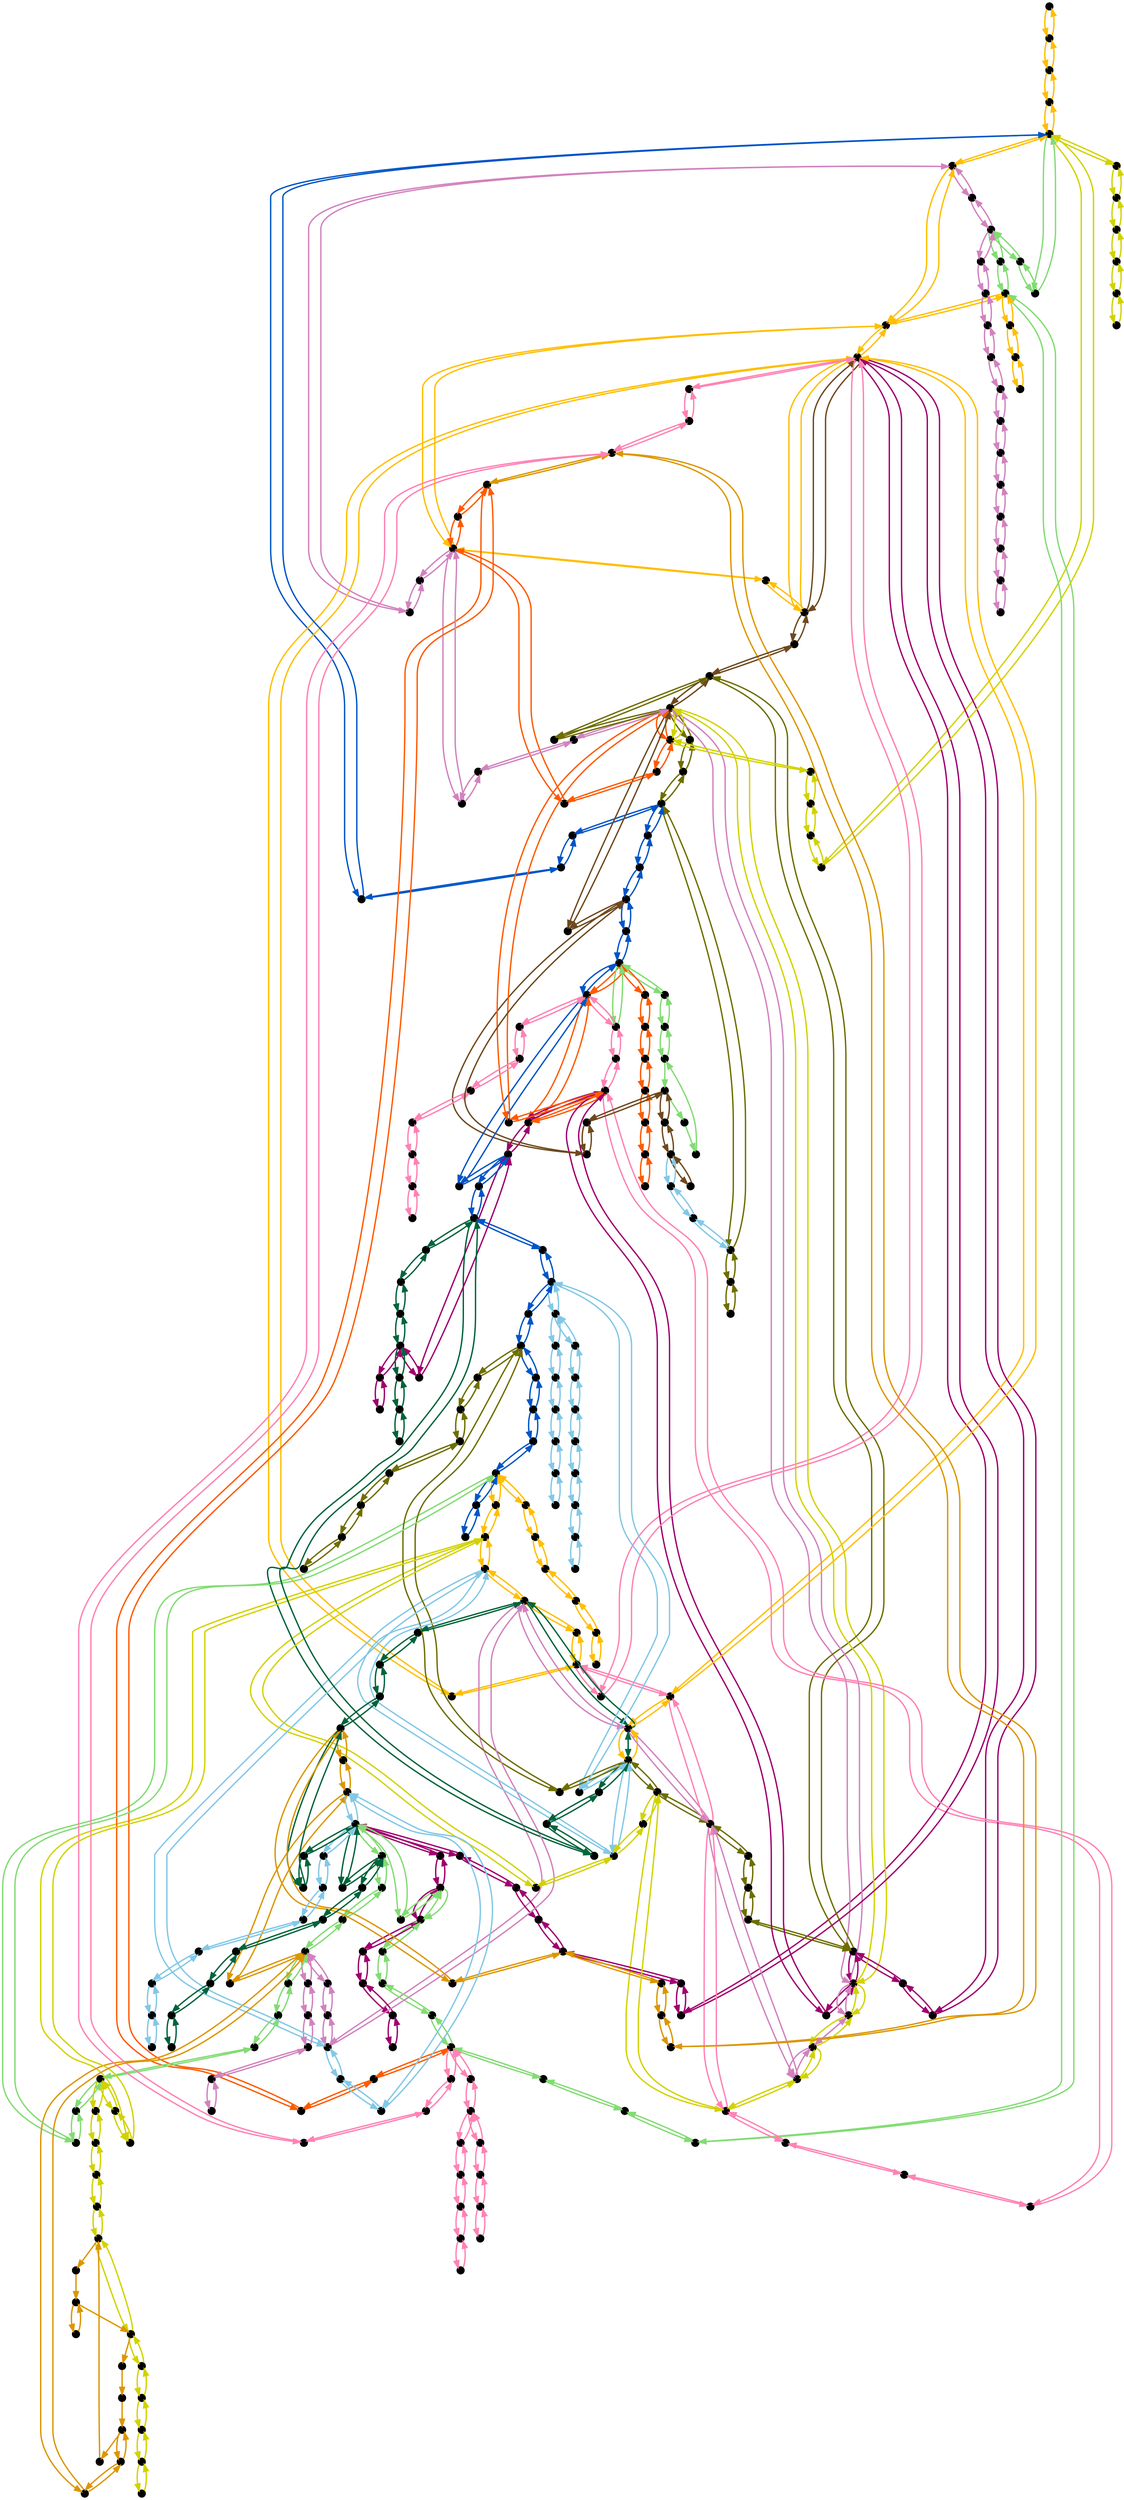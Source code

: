 digraph Paris_Metro {

    edge [penwidth="2"]
    node [shape="circle", fixedsize="true", width="0.15", style="filled", fillcolor="black"]

    chateau_de_vincennes [label="", name="Chateau de Vincennes", x="2.440439978057246", y="48.844456394569114", id="2035-2154"]
    berault [label="", name="Berault", x="2.429205166348", y="48.84547070758355", id="2067-2116"]
    saint_mande [label="", name="Saint-Mande", x="2.41947990037451", y="48.84635698889295", id="1725-2470"]
    porte_de_vincennes [label="", name="Porte de Vincennes", x="2.410140367974107", y="48.8471584794021", id="1751-2429"]
    nation [label="", name="Nation", x="2.39506230542588", y="48.84847428597437", id="1832-2371"]
    reuilly_diderot [label="", name="Reuilly-Diderot", x="2.386341706352172", y="48.84730378614119", id="1698-2443"]
    gare_de_lyon [label="", name="Gare de Lyon", x="2.373014219940096", y="48.84398558201753", id="1955-2210"]
    bastille [label="", name="Bastille", x="2.369320584925386", y="48.852479422836296", id="2062-2111"]
    saint_paul_le_marais [label="", name="Saint-Paul (Le Marais)", x="2.360956488661", y="48.855236252795095", id="1642-2522"]
    hotel_de_ville [label="", name="Hotel de Ville", x="2.351577562994996", y="48.85747798252934", id="1892-2288"]
    chatelet [label="", name="Chatelet", x="2.347305852747763", y="48.85879919807379", id="2036-2155"]
    louvre_rivoli [label="", name="Louvre-Rivoli", x="2.341108591634067", y="48.8608062912721", id="1864-2331"]
    palais_royal_musee_du_louvre [label="", name="Palais-Royal (Musee du Louvre)", x="2.336878397596706", y="48.862829672789964", id="1773-2383"]
    tuileries [label="", name="Tuileries", x="2.330129877112861", y="48.86434377873391", id="1688-2498"]
    concorde [label="", name="Concorde", x="2.322943412243542", y="48.866285804583875", id="1980-2170"]
    champs_elysees_clemenceau [label="", name="Champs-Elysees-Clemenceau", x="2.313545549946741", y="48.86790534489709", id="2083-2544"]
    franklin_roosevelt [label="", name="Franklin-Roosevelt", x="2.309505157337887", y="48.86869984735294", id="1945-2200"]
    george_v [label="", name="George V", x="2.300560451248797", y="48.87202380950043", id="1961-2216"]
    charles_de_gaulle_etoile [label="", name="Charles de Gaulle-Etoile", x="2.295567369745454", y="48.874613927042155", id="2028-2147"]
    argentine [label="", name="Argentine", x="2.289322589613774", y="48.87559404986667", id="2048-2098"]
    porte_maillot [label="", name="Porte Maillot", x="2.283162242230229", y="48.87755125180425", id="1755-2433"]
    les_sablons_jardin_d_acclimatation [label="", name="Les Sablons (Jardin d'acclimatation)", x="2.271686721050983", y="48.88119152058607", id="1856-2323"]
    pont_de_neuilly [label="", name="Pont de Neuilly", x="2.260515077888117", y="48.88470820132253", id="1803-2342"]
    esplanade_de_la_defense [label="", name="Esplanade de la Defense", x="2.247932435324862", y="48.88863121777118", id="1933-2258"]
    la_defense_grande_arche [label="", name="La Defense (Grande Arche)", x="2.237018056395014", y="48.8921870764495", id="1887-2283"]
    nation [label="", name="Nation", x="2.39506230542588", y="48.84847428597437", id="1833-2338"]
    avron [label="", name="Avron", x="2.398302344267162", y="48.85151027816436", id="2058-2107"]
    alexandre_dumas [label="", name="Alexandre-Dumas", x="2.394561944560314", y="48.85637735718154", id="2041-2160"]
    philippe_auguste [label="", name="Philippe Auguste", x="2.389729852353504", y="48.85846654943374", id="1788-2398"]
    pere_lachaise [label="", name="Pere-Lachaise", x="2.387607288151709", y="48.86265401909355", id="1784-2394"]
    menilmontant [label="", name="Menilmontant", x="2.383383250455203", y="48.86680003509802", id="1812-2351"]
    couronnes [label="", name="Couronnes", x="2.380542585989343", y="48.86909116292499", id="2079-2128"]
    belleville [label="", name="Belleville", x="2.376702144728945", y="48.872310113783094", id="2087-2548"]
    colonel_fabien [label="", name="Colonel Fabien", x="2.370811395312745", y="48.87761018741785", id="1978-2168"]
    jaures [label="", name="Jaures", x="2.370262126660263", y="48.881498595910074", id="1900-2296"]
    stalingrad [label="", name="Stalingrad", x="2.36939198436133", y="48.884385145353036", id="1674-2484"]
    la_chapelle [label="", name="La Chapelle", x="2.360491318526145", y="48.88439879515334", id="1910-2235"]
    barbes_rochechouart [label="", name="Barbes-Rochechouart", x="2.349774443646268", y="48.88343618805934", id="2086-2547"]
    anvers [label="", name="Anvers", x="2.344130633722553", y="48.88286864756839", id="2046-2096"]
    pigalle [label="", name="Pigalle", x="2.337081682514974", y="48.882519385636314", id="1791-2401"]
    blanche [label="", name="Blanche", x="2.331926590885041", y="48.88395857351673", id="2071-2120"]
    place_de_clichy [label="", name="Place de Clichy", x="2.327839556114741", y="48.88361499223493", id="1795-2405"]
    rome [label="", name="Rome", x="2.321274926766349", y="48.88222690081934", id="1707-2452"]
    villiers [label="", name="Villiers", x="2.315176626220464", y="48.881150028474686", id="1629-2509"]
    monceau [label="", name="Monceau", x="2.309451167991542", y="48.8804494561385", id="1822-2361"]
    courcelles [label="", name="Courcelles", x="2.303528725370108", y="48.879214134245586", id="1989-2179"]
    ternes [label="", name="Ternes", x="2.298310375124943", y="48.877972701427545", id="1684-2494"]
    charles_de_gaulle_etoile [label="", name="Charles de Gaulle-Etoile", x="2.295567369745454", y="48.874613927042155", id="2029-2148"]
    victor_hugo [label="", name="Victor Hugo", x="2.285335094686169", y="48.86979855646068", id="1694-2504"]
    porte_dauphine_marechal_de_lattre_de_tassigny [label="", name="Porte Dauphine (Marechal de Lattre de Tassigny)", x="2.277083017052586", y="48.87146657812765", id="1736-2414"]
    gallieni_parc_de_bagnolet [label="", name="Gallieni (Parc de Bagnolet)", x="2.41669727285771", y="48.865335317260985", id="1949-2204"]
    porte_de_bagnolet [label="", name="Porte de Bagnolet", x="2.408031037075815", y="48.864600373375616", id="1737-2415"]
    gambetta [label="", name="Gambetta", x="2.398746593442592", y="48.86516343488148", id="1950-2205"]
    pere_lachaise [label="", name="Pere-Lachaise", x="2.387607288151709", y="48.86265401909355", id="1785-2395"]
    rue_saint_maur [label="", name="Rue Saint-Maur", x="2.380797986183677", y="48.864086574750985", id="1728-2471"]
    parmentier [label="", name="Parmentier", x="2.374581969996412", y="48.865253786054325", id="1779-2389"]
    republique [label="", name="Republique", x="2.363826143977408", y="48.86750342377884", id="1766-2376"]
    temple [label="", name="Temple", x="2.361541532068171", y="48.86668268024132", id="1683-2493"]
    arts_et_metiers [label="", name="Arts-et-Metiers", x="2.356729869173701", y="48.865322711678054", id="2050-2099"]
    reaumur_sebastopol [label="", name="Reaumur-Sebastopol", x="2.35206831805007", y="48.866340299288545", id="1765-2375"]
    sentier [label="", name="Sentier", x="2.347516213278753", y="48.86730947497152", id="1662-2542"]
    bourse [label="", name="Bourse", x="2.340720723674097", y="48.868695977842876", id="2007-2196"]
    quatre_septembre [label="", name="Quatre Septembre", x="2.336218847521674", y="48.869585243484515", id="1760-2438"]
    opera [label="", name="Opera", x="2.331989522683248", y="48.8709917839485", id="1846-2313"]
    havre_caumartin [label="", name="Havre-Caumartin", x="2.327695409630174", y="48.87371340670774", id="1889-2285"]
    saint_lazare [label="", name="Saint-Lazare", x="2.324574810293918", y="48.87500639805501", id="1722-2467"]
    europe [label="", name="Europe", x="2.322265213118896", y="48.87877036848683", id="1935-2260"]
    villiers [label="", name="Villiers", x="2.315176626220464", y="48.881150028474686", id="1630-2510"]
    malesherbes [label="", name="Malesherbes", x="2.309052264550479", y="48.88289191745413", id="1881-2277"]
    wagram [label="", name="Wagram", x="2.304674440528396", y="48.883809201233376", id="1634-2514"]
    pereire [label="", name="Pereire", x="2.297724346480178", y="48.88489625515051", id="1786-2396"]
    porte_de_champerret [label="", name="Porte de Champerret", x="2.292582314102913", y="48.885793105231", id="1738-2416"]
    louise_michel [label="", name="Louise Michel", x="2.288083633048504", y="48.88870601977514", id="1862-2329"]
    anatole_france [label="", name="Anatole-France", x="2.285009502746195", y="48.89208278597479", id="2044-2163"]
    pont_de_levallois_becon [label="", name="Pont de Levallois-Becon", x="2.279809586693102", y="48.89782106711132", id="1802-2341"]
    porte_des_lilas [label="", name="Porte des Lilas", x="2.406480156998486", y="48.87717481930547", id="1752-2430"]
    saint_fargeau [label="", name="Saint-Fargeau", x="2.404514942379104", y="48.872101442131545", id="1718-2463"]
    pelleport [label="", name="Pelleport", x="2.401561712742541", y="48.86844016327547", id="1783-2393"]
    gambetta [label="", name="Gambetta", x="2.398746593442592", y="48.86516343488148", id="1659-2539"]
    porte_de_clignancourt [label="", name="Porte de Clignancourt", x="2.344847748752398", y="48.89740222289809", id="1742-2420"]
    simplon [label="", name="Simplon", x="2.347765501718976", y="48.89394138802911", id="1668-2478"]
    marcadet_poissonniers [label="", name="Marcadet-Poissonniers", x="2.349738407022142", y="48.89141683421295", id="1655-2535"]
    chateau_rouge [label="", name="Chateau Rouge", x="2.349694082202741", y="48.887374910553596", id="2033-2152"]
    barbes_rochechouart [label="", name="Barbes-Rochechouart", x="2.349774443646268", y="48.88343618805934", id="2061-2110"]
    gare_du_nord [label="", name="Gare du Nord", x="2.357459346588717", y="48.87985014251205", id="1957-2212"]
    gare_de_l_est_verdun [label="", name="Gare de l'Est (Verdun)", x="2.357880771925327", y="48.8759910648072", id="1953-2208"]
    chateau_d_eau [label="", name="Chateau d'Eau", x="2.356044907672176", y="48.872424914488995", id="2034-2153"]
    strasbourg_saint_denis [label="", name="Strasbourg-Saint-Denis", x="2.354603790697162", y="48.8692241716524", id="1677-2487"]
    reaumur_sebastopol [label="", name="Reaumur-Sebastopol", x="2.35206831805007", y="48.866340299288545", id="1764-2374"]
    etienne_marcel [label="", name="Etienne Marcel", x="2.348880652588476", y="48.863807437781254", id="1934-2259"]
    les_halles [label="", name="Les Halles", x="2.345673828222722", y="48.8623162786956", id="1855-2322"]
    chatelet [label="", name="Chatelet", x="2.347305852747763", y="48.85879919807379", id="1964-2219"]
    cite [label="", name="Cite", x="2.347321315727239", y="48.854936376552644", id="1975-2230"]
    saint_michel [label="", name="Saint-Michel", x="2.343285978923924", y="48.853167984890604", id="1729-2472"]
    odeon [label="", name="Odeon", x="2.339727781593096", y="48.85230076309423", id="1845-2312"]
    saint_germain_des_pres [label="", name="Saint-Germain des Pres", x="2.333776136855683", y="48.85371893399261", id="1721-2466"]
    saint_sulpice [label="", name="Saint-Sulpice", x="2.331256291370013", y="48.851672245619895", id="1733-2411"]
    saint_placide [label="", name="Saint-Placide", x="2.326792785039299", y="48.84687823795213", id="1731-2442"]
    montparnasse_bienvenue [label="", name="Montparnasse-Bienvenue", x="2.324397012397453", y="48.84378130483655", id="1824-2363"]
    vavin [label="", name="Vavin", x="2.329008926235403", y="48.84221841361352", id="1692-2502"]
    raspail [label="", name="Raspail", x="2.330754192086216", y="48.838964280710556", id="1645-2525"]
    denfert_rochereau [label="", name="Denfert-Rochereau", x="2.331740130985349", y="48.833450858213496", id="1996-2185"]
    mouton_duvernet [label="", name="Mouton-Duvernet", x="2.329705012620185", y="48.831112660375325", id="1828-2367"]
    alesia [label="", name="Alesia", x="2.327164649607824", y="48.82818847631351", id="2040-2159"]
    porte_d_orleans_general_leclerc [label="", name="Porte d'Orleans (General Leclerc)", x="2.325575636212245", y="48.82341162898738", id="1735-2413"]
    mairie_de_montrouge [label="", name="Mairie de Montrouge", x="2.319740313298555", y="48.818676409912605", id="4028973-4028974"]
    bobigny_pablo_picasso [label="", name="Bobigny-Pablo-Picasso", x="2.449189904488852", y="48.90637477027001", id="2089-2550"]
    bobigny_pantin_raymond_queneau [label="", name="Bobigny-Pantin (Raymond Queneau)", x="2.425326888802467", y="48.89545467304617", id="2072-2121"]
    eglise_de_pantin [label="", name="Eglise de Pantin", x="2.41331313951059", y="48.89325758997389", id="1932-2257"]
    hoche [label="", name="Hoche", x="2.402352142536798", y="48.89122859319665", id="1891-2287"]
    porte_de_pantin [label="", name="Porte de Pantin", x="2.392113697756401", y="48.88850368786184", id="1746-2424"]
    ourcq [label="", name="Ourcq", x="2.386960017135177", y="48.887134869076554", id="1772-2382"]
    laumiere [label="", name="Laumiere", x="2.379663077480466", y="48.8852161820946", id="1922-2247"]
    jaures [label="", name="Jaures", x="2.370262126660263", y="48.881498595910074", id="1901-2297"]
    stalingrad [label="", name="Stalingrad", x="2.36939198436133", y="48.884385145353036", id="1675-2485"]
    gare_du_nord [label="", name="Gare du Nord", x="2.357459346588717", y="48.87985014251205", id="1958-2213"]
    gare_de_l_est_verdun [label="", name="Gare de l'Est (Verdun)", x="2.357880771925327", y="48.8759910648072", id="2076-2125"]
    jacques_bonsergent [label="", name="Jacques-Bonsergent", x="2.361027466917372", y="48.87080998002082", id="1898-2294"]
    republique [label="", name="Republique", x="2.363826143977408", y="48.86750342377884", id="1767-2377"]
    oberkampf [label="", name="Oberkampf", x="2.368410025658025", y="48.864657879612494", id="1843-2310"]
    richard_lenoir [label="", name="Richard-Lenoir", x="2.371913980089996", y="48.85987362437059", id="1700-2445"]
    breguet_sabin [label="", name="Breguet-Sabin", x="2.370209338414258", y="48.85614070934924", id="2008-2164"]
    bastille [label="", name="Bastille", x="2.369320584925386", y="48.852479422836296", id="2063-2112"]
    quai_de_la_rapee [label="", name="Quai de la Rapee", x="2.365873469406567", y="48.8465154041934", id="1759-2437"]
    gare_d_austerlitz [label="", name="Gare d'Austerlitz", x="2.365184812004335", y="48.84243679702547", id="1951-2206"]
    saint_marcel [label="", name="Saint-Marcel", x="2.360967167698855", y="48.83842729696758", id="1641-2521"]
    campo_formio [label="", name="Campo-Formio", x="2.358823489097101", y="48.83549535538261", id="2017-2136"]
    place_d_italie [label="", name="Place d'Italie", x="2.35558027407791", y="48.83097267298836", id="1793-2403"]
    nation [label="", name="Nation", x="2.39506230542588", y="48.84847428597437", id="1834-2339"]
    picpus [label="", name="Picpus", x="2.401289019827348", y="48.8450615799449", id="1789-2399"]
    bel_air [label="", name="Bel-Air", x="2.400918538121599", y="48.84133825093756", id="2065-2114"]
    daumesnil_felix_eboue [label="", name="Daumesnil (Felix Eboue)", x="2.395703289436394", y="48.839549645568674", id="2081-2094"]
    dugommier [label="", name="Dugommier", x="2.389620011336723", y="48.839041143700065", id="2082-2543"]
    bercy [label="", name="Bercy", x="2.379554011203435", y="48.840001389548114", id="2068-2117"]
    quai_de_la_gare [label="", name="Quai de la Gare", x="2.372825721828786", y="48.837045119244316", id="1644-2524"]
    chevaleret [label="", name="Chevaleret", x="2.368126329061812", y="48.83494772234805", id="1974-2229"]
    nationale [label="", name="Nationale", x="2.362856399519012", y="48.833216719709846", id="1836-2303"]
    place_d_italie [label="", name="Place d'Italie", x="2.35558027407791", y="48.83097267298836", id="1794-2404"]
    corvisart [label="", name="Corvisart", x="2.350414872010464", y="48.82979051369296", id="1987-2177"]
    glaciere [label="", name="Glaciere", x="2.343511657749776", y="48.831129548026645", id="1962-2217"]
    saint_jacques [label="", name="Saint-Jacques", x="2.337135190607983", y="48.832900816544466", id="1640-2520"]
    denfert_rochereau [label="", name="Denfert-Rochereau", x="2.331740130985349", y="48.833450858213496", id="1997-2186"]
    raspail [label="", name="Raspail", x="2.330754192086216", y="48.838964280710556", id="1763-2409"]
    edgar_quinet [label="", name="Edgar-Quinet", x="2.326384610792847", y="48.840663229299565", id="1930-2255"]
    montparnasse_bienvenue [label="", name="Montparnasse-Bienvenue", x="2.324397012397453", y="48.84378130483655", id="1825-2364"]
    pasteur [label="", name="Pasteur", x="2.312447513065986", y="48.84287127500633", id="1781-2391"]
    sevres_lecourbe [label="", name="Sevres-Lecourbe", x="2.309531490098375", y="48.84562696673932", id="1665-2475"]
    cambronne [label="", name="Cambronne", x="2.30296829919196", y="48.84750708110547", id="2016-2135"]
    la_motte_picquet_grenelle [label="", name="La Motte-Picquet-Grenelle", x="2.298930911748061", y="48.84874166571782", id="1657-2537"]
    dupleix [label="", name="Dupleix", x="2.293612439913189", y="48.85043454902951", id="1926-2251"]
    bir_hakeim_grenelle [label="", name="Bir-Hakeim (Grenelle)", x="2.289334532766542", y="48.85394260711305", id="2069-2118"]
    passy [label="", name="Passy", x="2.285812444134081", y="48.857448690975104", id="1780-2390"]
    trocadero [label="", name="Trocadero", x="2.286243170691258", y="48.86306502022607", id="1687-2497"]
    boissiere [label="", name="Boissiere", x="2.290058834931356", y="48.86698311035682", id="2073-2122"]
    kleber [label="", name="Kleber", x="2.293524290341821", y="48.87164976914353", id="1909-2234"]
    charles_de_gaulle_etoile [label="", name="Charles de Gaulle-Etoile", x="2.295567369745454", y="48.874613927042155", id="2030-2149"]
    la_courneuve_8_mai_1945 [label="", name="La Courneuve-8-Mai-1945", x="2.410598613730138", y="48.920785969948675", id="1911-2236"]
    fort_d_aubervilliers [label="", name="Fort d'Aubervilliers", x="2.404409087427758", y="48.91494975637021", id="1944-2199"]
    aubervilliers_pantin_4_chemins [label="", name="Aubervilliers Pantin (4 Chemins)", x="2.392287059642348", y="48.903759930170864", id="2055-2104"]
    porte_de_la_villette [label="", name="Porte de la Villette", x="2.385508387679288", y="48.89738989068259", id="1744-2422"]
    corentin_cariou [label="", name="Corentin-Cariou", x="2.382522343415364", y="48.89483646840174", id="1985-2175"]
    crimee [label="", name="Crimee", x="2.377315755595574", y="48.89078896952844", id="2080-2093"]
    riquet [label="", name="Riquet", x="2.374204012035863", y="48.88826761697049", id="1703-2448"]
    stalingrad [label="", name="Stalingrad", x="2.36939198436133", y="48.884385145353036", id="1676-2486"]
    louis_blanc [label="", name="Louis Blanc", x="2.365544319172476", y="48.88128581185832", id="1860-2327"]
    chateau_landon [label="", name="Chateau Landon", x="2.362160071922951", y="48.878565625799595", id="2085-2546"]
    gare_de_l_est_verdun [label="", name="Gare de l'Est (Verdun)", x="2.357880771925327", y="48.8759910648072", id="1954-2209"]
    poissonniere [label="", name="Poissonniere", x="2.349293902476005", y="48.87723631913661", id="1800-2373"]
    cadet [label="", name="Cadet", x="2.344126030464426", y="48.87589068189371", id="2015-2134"]
    le_peletier [label="", name="Le Peletier", x="2.34019988438517", y="48.87487434337737", id="1849-2316"]
    chaussee_d_antin_la_fayette [label="", name="Chaussee d'Antin (La Fayette)", x="2.333451218577799", y="48.87310927430917", id="1971-2226"]
    opera [label="", name="Opera", x="2.331989522683248", y="48.8709917839485", id="1847-2314"]
    pyramides [label="", name="Pyramides", x="2.33418954196825", y="48.86590673959416", id="1757-2435"]
    palais_royal_musee_du_louvre [label="", name="Palais-Royal (Musee du Louvre)", x="2.336878397596706", y="48.862829672789964", id="1774-2384"]
    pont_neuf [label="", name="Pont Neuf", x="2.342232759368107", y="48.85855382636668", id="1806-2345"]
    chatelet [label="", name="Chatelet", x="2.347305852747763", y="48.85879919807379", id="1966-2221"]
    pont_marie_cite_des_arts [label="", name="Pont Marie (Cite des Arts)", x="2.357162571618337", y="48.853575472503586", id="1805-2344"]
    sully_morland [label="", name="Sully-Morland", x="2.36198514100077", y="48.85123768038418", id="1681-2491"]
    jussieu [label="", name="Jussieu", x="2.35505026306104", y="48.845950666642075", id="1907-2232"]
    place_monge_jardin_des_plantes [label="", name="Place Monge (Jardin des Plantes)", x="2.352224728183084", y="48.84286683068266", id="1649-2529"]
    censier_daubenton [label="", name="Censier-Daubenton", x="2.351739487166927", y="48.8404866526412", id="2020-2139"]
    les_gobelins [label="", name="Les Gobelins", x="2.352588925635323", y="48.83586348417992", id="1854-2321"]
    place_d_italie [label="", name="Place d'Italie", x="2.35558027407791", y="48.83097267298836", id="1648-2528"]
    tolbiac [label="", name="Tolbiac", x="2.357245650758686", y="48.826426010875664", id="1685-2495"]
    maison_blanche [label="", name="Maison Blanche", x="2.358473883854336", y="48.8224378345855", id="1876-2272"]
    porte_d_italie [label="", name="Porte d'Italie", x="2.359705216746021", y="48.819223349609054", id="1808-2347"]
    porte_de_choisy [label="", name="Porte de Choisy", x="2.364531951747296", y="48.81987622104988", id="1740-2418"]
    porte_d_ivry [label="", name="Porte d'Ivry", x="2.369290587346029", y="48.82135578381408", id="1734-2412"]
    pierre_et_marie_curie [label="", name="Pierre et Marie Curie", x="2.377267200151936", y="48.81593076304922", id="1790-2400"]
    mairie_d_ivry [label="", name="Mairie d'Ivry", x="2.383551479649113", y="48.81109919771153", id="1871-2301"]
    le_kremlin_bicetre [label="", name="Le Kremlin-Bicetre", x="2.362263387127349", y="48.81012995727393", id="1925-2250"]
    villejuif_leo_lagrange [label="", name="Villejuif-Leo Lagrange", x="2.363953196602166", y="48.804688120911365", id="1639-2519"]
    villejuif_paul_vaillant_couturier_hopital_paul_brousse [label="", name="Villejuif-Paul Vaillant Couturier (Hopital Paul Brousse)", x="2.36826954143277", y="48.796483082759046", id="1696-2506"]
    villejuif_louis_aragon [label="", name="Villejuif-Louis Aragon", x="2.367804106975457", y="48.78756279205349", id="1695-2505"]
    pre_saint_gervais [label="", name="Pre-Saint-Gervais", x="2.398946662455969", y="48.879995794367346", id="1756-2434"]
    danube [label="", name="Danube", x="2.393445456490355", y="48.881931998728206", id="1635-"]
    botzaris [label="", name="Botzaris", x="2.389115807376888", y="48.87948177191293", id="2002-2191"]
    buttes_chaumont [label="", name="Buttes-Chaumont", x="2.381614511939643", y="48.87851411312453", id="2013-2132"]
    bolivar [label="", name="Bolivar", x="2.374147153839052", y="48.88082126137613", id="2075-2124"]
    jaures [label="", name="Jaures", x="2.370262126660263", y="48.881498595910074", id="1902-2298"]
    louis_blanc [label="", name="Louis Blanc", x="2.365544319172476", y="48.88128581185832", id="1861-2328"]
    place_des_fetes [label="", name="Place des Fetes", x="2.392983964817394", y="48.876949848110215", id="-1797"]
    balard [label="", name="Balard", x="2.278161671278975", y="48.83593087919467", id="3343334-3343335"]
    lourmel [label="", name="Lourmel", x="2.282700027239131", y="48.838960939372015", id="3343336-3343337"]
    boucicaut [label="", name="Boucicaut", x="2.287945766499665", y="48.8410940563496", id="3343338-3343339"]
    felix_faure [label="", name="Felix Faure", x="2.291912413317875", y="48.842746779792876", id="3343746-3343752"]
    commerce [label="", name="Commerce", x="2.293951963636534", y="48.84479476461109", id="3343753-3343754"]
    la_motte_picquet_grenelle [label="", name="La Motte-Picquet-Grenelle", x="2.298930911748061", y="48.84874166571782", id="3343755-3343756"]
    ecole_militaire [label="", name="Ecole Militaire", x="2.306097403704285", y="48.85468215688774", id="3343757-3343758"]
    la_tour_maubourg [label="", name="La Tour-Maubourg", x="2.310565960946846", y="48.85772541289345", id="3343759-3343760"]
    invalides [label="", name="Invalides", x="2.313909577788542", y="48.862364704125895", id="3343761-3343762"]
    concorde [label="", name="Concorde", x="2.322943412243542", y="48.866285804583875", id="3343763-3343764"]
    madeleine [label="", name="Madeleine", x="2.326272274027749", y="48.86963317302491", id="3343765-3343766"]
    opera [label="", name="Opera", x="2.331989522683248", y="48.8709917839485", id="3343767-3343768"]
    richelieu_drouot [label="", name="Richelieu-Drouot", x="2.339115039269688", y="48.8721523525874", id="3343769-3343770"]
    grands_boulevards [label="", name="Grands Boulevards", x="2.343154773075233", y="48.87149773935003", id="3343771-3343772"]
    bonne_nouvelle [label="", name="Bonne Nouvelle", x="2.350497971863092", y="48.87016420090056", id="3343773-3343774"]
    strasbourg_saint_denis [label="", name="Strasbourg-Saint-Denis", x="2.354603790697162", y="48.8692241716524", id="3343775-3343776"]
    republique [label="", name="Republique", x="2.363826143977408", y="48.86750342377884", id="3343777-3343778"]
    filles_du_calvaire [label="", name="Filles du Calvaire", x="2.366661094716491", y="48.8632579449661", id="3343779-3343780"]
    saint_sebastien_froissart [label="", name="Saint-Sebastien-Froissart", x="2.367210866411708", y="48.861168865487805", id="3343781-3343782"]
    chemin_vert [label="", name="Chemin Vert", x="2.368108290701383", y="48.85742003754715", id="3343783-3343784"]
    bastille [label="", name="Bastille", x="2.369320584925386", y="48.852479422836296", id="3343785-3343786"]
    ledru_rollin [label="", name="Ledru-Rollin", x="2.376118773339345", y="48.851271126365226", id="3343787-3343788"]
    faidherbe_chaligny [label="", name="Faidherbe-Chaligny", x="2.384092210066296", y="48.850177861900356", id="3343789-3343790"]
    reuilly_diderot [label="", name="Reuilly-Diderot", x="2.386341706352172", y="48.84730378614119", id="3343791-3343792"]
    montgallet [label="", name="Montgallet", x="2.39007511282003", y="48.844408672078906", id="3343793-3343794"]
    daumesnil_felix_eboue [label="", name="Daumesnil (Felix Eboue)", x="2.395703289436394", y="48.839549645568674", id="3343795-3343796"]
    michel_bizot [label="", name="Michel Bizot", x="2.402333165917444", y="48.83711700699553", id="3343797-3343798"]
    porte_doree [label="", name="Porte Doree", x="2.405383210626771", y="48.8347851580814", id="3343799-3343800"]
    porte_de_charenton [label="", name="Porte de Charenton", x="2.401448054218978", y="48.83316292950388", id="3343801-3343802"]
    liberte [label="", name="Liberte", x="2.406742225927992", y="48.82605499654801", id="3343803-3343804"]
    charenton_ecoles [label="", name="Charenton-Ecoles", x="2.413737517516731", y="48.82159576732173", id="3343805-3343806"]
    ecole_veterinaire_de_maisons_alfort [label="", name="Ecole Veterinaire de Maisons-Alfort", x="2.422376142845623", y="48.814803007000464", id="3343807-3343808"]
    maisons_alfort_stade [label="", name="Maisons-Alfort-Stade", x="2.434509895933692", y="48.809144360936045", id="3343809-3343810"]
    maisons_alfort_les_juilliottes [label="", name="Maisons-Alfort-Les Juilliottes", x="2.446927484242136", y="48.802637690718086", id="3343811-3343812"]
    creteil_l_echat_hopital_henri_mondor [label="", name="Creteil-L'Echat (Hopital Henri Mondor)", x="2.449433175686986", y="48.796740766583056", id="3343813-3343814"]
    creteil_universite [label="", name="Creteil-Universite", x="2.450453177915302", y="48.78997831034893", id="3343815-3343816"]
    creteil_prefecture_hotel_de_ville [label="", name="Creteil-Prefecture (Hotel de Ville)", x="2.459368396259053", y="48.77990531695967", id="3343817-3343818"]
    pointe_du_lac [label="", name="Pointe du Lac", x="2.464564993211323", y="48.768715125271434", id="3343819-3343825"]
    pont_de_sevres [label="", name="Pont de Sevres", x="2.230799591317221", y="48.82967484383875", id="1804-2343"]
    billancourt [label="", name="Billancourt", x="2.238639348575401", y="48.832110560110216", id="2088-2549"]
    marcel_sembat [label="", name="Marcel Sembat", x="2.243840592379737", y="48.83370884910397", id="1884-2280"]
    porte_de_saint_cloud [label="", name="Porte de Saint-Cloud", x="2.257122229845438", y="48.83796121353705", id="1747-2425"]
    exelmans [label="", name="Exelmans", x="2.260032902212424", y="48.84293869586254", id="1936-2261"]
    michel_ange_molitor [label="", name="Michel-Ange-Molitor", x="2.261745124963672", y="48.845058172313735", id="1816-2355"]
    michel_ange_auteuil [label="", name="Michel-Ange-Auteuil", x="2.264082030746222", y="48.84789565020842", id="1814-2353"]
    jasmin [label="", name="Jasmin", x="2.26817674943596", y="48.85250409061289", id="1899-2295"]
    ranelagh [label="", name="Ranelagh", x="2.270109138941893", y="48.855485050404425", id="1762-2440"]
    la_muette [label="", name="La Muette", x="2.27415463108692", y="48.85804605629201", id="1917-2242"]
    rue_de_la_pompe_avenue_georges_mandel [label="", name="Rue de la Pompe (Avenue Georges Mandel)", x="2.278112558447475", y="48.86397444578292", id="1708-2453"]
    trocadero [label="", name="Trocadero", x="2.286243170691258", y="48.86306502022607", id="1637-2517"]
    iena [label="", name="Iena", x="2.294162018108232", y="48.864794065815566", id="1895-2291"]
    alma_marceau [label="", name="Alma-Marceau", x="2.300991003495585", y="48.86476684497177", id="2043-2162"]
    franklin_roosevelt [label="", name="Franklin-Roosevelt", x="2.309505157337887", y="48.86869984735294", id="1946-2201"]
    saint_philippe_du_roule [label="", name="Saint-Philippe du Roule", x="2.310038344619937", y="48.87242238365101", id="1730-2441"]
    miromesnil [label="", name="Miromesnil", x="2.314606321619312", y="48.87370952773764", id="1819-2358"]
    saint_augustin [label="", name="Saint-Augustin", x="2.321361928104079", y="48.87455838471093", id="1715-2460"]
    havre_caumartin [label="", name="Havre-Caumartin", x="2.327695409630174", y="48.87371340670774", id="1890-2286"]
    chaussee_d_antin_la_fayette [label="", name="Chaussee d'Antin (La Fayette)", x="2.333451218577799", y="48.87310927430917", id="1972-2227"]
    richelieu_drouot [label="", name="Richelieu-Drouot", x="2.339115039269688", y="48.8721523525874", id="1702-2447"]
    grands_boulevards [label="", name="Grands Boulevards", x="2.343154773075233", y="48.87149773935003", id="1712-2457"]
    bonne_nouvelle [label="", name="Bonne Nouvelle", x="2.350497971863092", y="48.87016420090056", id="2001-2190"]
    strasbourg_saint_denis [label="", name="Strasbourg-Saint-Denis", x="2.354603790697162", y="48.8692241716524", id="1678-2488"]
    republique [label="", name="Republique", x="2.363826143977408", y="48.86750342377884", id="1647-2527"]
    oberkampf [label="", name="Oberkampf", x="2.368410025658025", y="48.864657879612494", id="1844-2311"]
    saint_ambroise [label="", name="Saint-Ambroise", x="2.37473343128132", y="48.86101925991959", id="1714-2459"]
    voltaire_leon_blum [label="", name="Voltaire (Leon Blum)", x="2.38071878585627", y="48.85745372268132", id="1633-2513"]
    charonne [label="", name="Charonne", x="2.385563480822886", y="48.85458049908102", id="2032-2151"]
    rue_des_boulets [label="", name="Rue des Boulets", x="2.389378127918613", y="48.85231542739917", id="1709-2454"]
    nation [label="", name="Nation", x="2.39506230542588", y="48.84847428597437", id="1651-2531"]
    buzenval [label="", name="Buzenval", x="2.401022270517142", y="48.851812133001964", id="2014-2133"]
    maraichers [label="", name="Maraichers", x="2.406089161879023", y="48.85272511927084", id="1882-2278"]
    porte_de_montreuil [label="", name="Porte de Montreuil", x="2.41062642573733", y="48.853543916083595", id="1745-2423"]
    robespierre [label="", name="Robespierre", x="2.422983216145875", y="48.855726428633155", id="1704-2449"]
    croix_de_chavaux_jacques_duclos [label="", name="Croix-de-Chavaux (Jacques Duclos)", x="2.435555715694056", y="48.85796559116602", id="1993-2183"]
    mairie_de_montreuil [label="", name="Mairie de Montreuil", x="2.441310941253409", y="48.861936914133", id="1873-2269"]
    boulogne_pont_de_saint_cloud [label="", name="Boulogne Pont de Saint-Cloud", x="2.228536981504942", y="48.840745015226894", id="2005-2194"]
    boulogne_jean_jaures [label="", name="Boulogne-Jean-Jaures", x="2.238887325790711", y="48.84200534728089", id="2004-2193"]
    porte_d_auteuil [label="", name="Porte d'Auteuil", x="2.257744680376012", y="48.84797154059771", id="8433-2346"]
    michel_ange_molitor [label="", name="Michel-Ange-Molitor", x="2.261745124963672", y="48.845058172313735", id="1817-"]
    chardon_lagache [label="", name="Chardon-Lagache", x="2.266441543081952", y="48.84520470358954", id="2026-"]
    mirabeau [label="", name="Mirabeau", x="2.272763753316159", y="48.847131008196236", id="1818-"]
    javel_andre_citroen [label="", name="Javel-Andre-Citroen", x="2.277711739827638", y="48.846123666874924", id="1903-2299"]
    charles_michels [label="", name="Charles Michels", x="2.285999223421597", y="48.84653463673933", id="2031-2150"]
    avenue_emile_zola [label="", name="Avenue Emile-Zola", x="2.295420478027581", y="48.84701958188098", id="2057-2106"]
    la_motte_picquet_grenelle [label="", name="La Motte-Picquet-Grenelle", x="2.298930911748061", y="48.84874166571782", id="1916-2241"]
    segur [label="", name="Segur", x="2.307402240619641", y="48.84706613315245", id="1661-2541"]
    duroc [label="", name="Duroc", x="2.317005235737245", y="48.846989106139524", id="1927-2252"]
    vaneau [label="", name="Vaneau", x="2.32125786290546", y="48.8488163724703", id="1690-2500"]
    sevres_babylone [label="", name="Sevres-Babylone", x="2.326488473969165", y="48.851192349321856", id="1666-2476"]
    mabillon [label="", name="Mabillon", x="2.335502053090325", y="48.85301676792474", id="1867-2334"]
    odeon [label="", name="Odeon", x="2.339727781593096", y="48.85230076309423", id="1653-2533"]
    cluny_la_sorbonne [label="", name="Cluny-La Sorbonne", x="2.344273345421351", y="48.851050282314304", id="1977-2167"]
    maubert_mutualite [label="", name="Maubert-Mutualite", x="2.348054290484543", y="48.85012732379643", id="1811-2350"]
    cardinal_lemoine [label="", name="Cardinal-Lemoine", x="2.351623256378513", y="48.84665685125004", id="2018-2137"]
    jussieu [label="", name="Jussieu", x="2.35505026306104", y="48.845950666642075", id="1908-2233"]
    gare_d_austerlitz [label="", name="Gare d'Austerlitz", x="2.365184812004335", y="48.84243679702547", id="1952-2207"]
    eglise_d_auteuil [label="", name="Eglise d'Auteuil", x="2.269135872730268", y="48.84715005570977", id="-2256"]
    michel_ange_auteuil [label="", name="Michel-Ange-Auteuil", x="2.264082030746222", y="48.84789565020842", id="-2354"]
    mairie_des_lilas [label="", name="Mairie des Lilas", x="2.416479643671439", y="48.8797612539972", id="1875-2271"]
    porte_des_lilas [label="", name="Porte des Lilas", x="2.406480156998486", y="48.87717481930547", id="1753-2431"]
    telegraphe [label="", name="Telegraphe", x="2.398867593898875", y="48.875474456665465", id="1682-2492"]
    place_des_fetes [label="", name="Place des Fetes", x="2.392983964817394", y="48.876949848110215", id="1798-2408"]
    jourdain [label="", name="Jourdain", x="2.389415032035528", y="48.87511181695599", id="1905-2266"]
    pyrenees [label="", name="Pyrenees", x="2.385316215101792", y="48.87388185415816", id="1758-2436"]
    belleville [label="", name="Belleville", x="2.376702144728945", y="48.872310113783094", id="2066-2115"]
    goncourt_hopital_saint_louis [label="", name="Goncourt (Hopital Saint-Louis)", x="2.371094839731201", y="48.86995751270301", id="1963-2218"]
    republique [label="", name="Republique", x="2.363826143977408", y="48.86750342377884", id="967988-967989"]
    arts_et_metiers [label="", name="Arts-et-Metiers", x="2.356729869173701", y="48.865322711678054", id="2051-2100"]
    rambuteau [label="", name="Rambuteau", x="2.353495740128163", y="48.861204990323024", id="1761-2439"]
    hotel_de_ville [label="", name="Hotel de Ville", x="2.351577562994996", y="48.85747798252934", id="1893-2289"]
    chatelet [label="", name="Chatelet", x="2.347305852747763", y="48.85879919807379", id="1965-2220"]
    mairie_d_issy [label="", name="Mairie d'Issy", x="2.273041525142415", y="48.824105030688976", id="1870-2337"]
    corentin_celton [label="", name="Corentin-Celton", x="2.279411682050421", y="48.82708544889643", id="1986-2176"]
    porte_de_versailles [label="", name="Porte de Versailles", x="2.288022141100325", y="48.83244909914335", id="1750-2428"]
    convention [label="", name="Convention", x="2.296630343233871", y="48.83730749458223", id="1984-2174"]
    vaugirard_adolphe_cherioux [label="", name="Vaugirard (Adolphe Cherioux)", x="2.301107514879988", y="48.83951658539453", id="1691-2501"]
    volontaires [label="", name="Volontaires", x="2.307948679336751", y="48.84150552236795", id="1632-2512"]
    pasteur [label="", name="Pasteur", x="2.312447513065986", y="48.84287127500633", id="1782-2392"]
    falguiere [label="", name="Falguiere", x="2.317852783041332", y="48.84447014129586", id="1938-2263"]
    montparnasse_bienvenue [label="", name="Montparnasse-Bienvenue", x="2.324397012397453", y="48.84378130483655", id="1826-2365"]
    notre_dame_des_champs [label="", name="Notre-Dame des Champs", x="2.328778026901662", y="48.84494263252667", id="1842-2309"]
    rennes [label="", name="Rennes", x="2.327782127147534", y="48.848457848541784", id="1646-2526"]
    sevres_babylone [label="", name="Sevres-Babylone", x="2.326488473969165", y="48.851192349321856", id="1667-2477"]
    rue_du_bac [label="", name="Rue du Bac", x="2.325712422170927", y="48.85555094016533", id="1710-2455"]
    solferino [label="", name="Solferino", x="2.323154855841107", y="48.85851112987378", id="1669-2479"]
    assemblee_nationale [label="", name="Assemblee Nationale", x="2.320998191954085", y="48.860786963526714", id="2052-2101"]
    concorde [label="", name="Concorde", x="2.322943412243542", y="48.866285804583875", id="1982-2172"]
    madeleine [label="", name="Madeleine", x="2.326272274027749", y="48.86963317302491", id="1869-2336"]
    saint_lazare [label="", name="Saint-Lazare", x="2.324574810293918", y="48.87500639805501", id="1723-2468"]
    trinite_d_estienne_d_orves [label="", name="Trinite-d'Estienne d'Orves", x="2.332543027297523", y="48.87631796226447", id="1686-2496"]
    notre_dame_de_lorette [label="", name="Notre-Dame de Lorette", x="2.337886489069273", y="48.87602621160853", id="1841-2308"]
    saint_georges [label="", name="Saint-Georges", x="2.337595082820351", y="48.87842525762863", id="1720-2465"]
    pigalle [label="", name="Pigalle", x="2.337081682514974", y="48.882519385636314", id="1792-2402"]
    abbesses [label="", name="Abbesses", x="2.337949777055663", y="48.88459420803534", id="2037-2156"]
    lamarck_caulaincourt [label="", name="Lamarck-Caulaincourt", x="2.338760649199277", y="48.88967407118814", id="1920-2245"]
    jules_joffrin [label="", name="Jules Joffrin", x="2.34465700412862", y="48.892439590482105", id="1906-2267"]
    marcadet_poissonniers [label="", name="Marcadet-Poissonniers", x="2.349738407022142", y="48.89141683421295", id="1883-2279"]
    marx_dormoy [label="", name="Marx-Dormoy", x="2.359995766405675", y="48.89048545384733", id="1886-2282"]
    porte_de_la_chapelle [label="", name="Porte de la Chapelle", x="2.359507868815594", y="48.897245288093046", id="1743-2421"]
    front_populaire [label="", name="Front Populaire", x="2.365920319400959", y="48.90656714598029", id="3901291-3901292"]
    chatillon_montrouge [label="", name="Chatillon Montrouge", x="2.301678555458344", y="48.81074648857956", id="1969-2224"]
    malakoff_rue_etienne_dolet [label="", name="Malakoff-Rue Etienne Dolet", x="2.297077798334658", y="48.81530753120822", id="1880-2276"]
    malakoff_plateau_de_vanves [label="", name="Malakoff-Plateau de Vanves", x="2.298464191970636", y="48.822583706837726", id="1879-2275"]
    porte_de_vanves [label="", name="Porte de Vanves", x="2.305534669653895", y="48.82779554349536", id="1749-2427"]
    plaisance [label="", name="Plaisance", x="2.314122323470855", y="48.8318256495863", id="1799-2372"]
    pernety [label="", name="Pernety", x="2.31807828549193", y="48.83393639265079", id="1787-2397"]
    gaite [label="", name="Gaite", x="2.322491749824627", y="48.83863164624487", id="1948-2203"]
    montparnasse_bienvenue [label="", name="Montparnasse-Bienvenue", x="2.324397012397453", y="48.84378130483655", id="1827-2366"]
    duroc [label="", name="Duroc", x="2.317005235737245", y="48.846989106139524", id="1928-2253"]
    saint_francois_xavier [label="", name="Saint-Francois-Xavier", x="2.314408121496151", y="48.85144170564173", id="1719-2464"]
    varenne [label="", name="Varenne", x="2.315056637317088", y="48.85687137924918", id="1638-2518"]
    invalides [label="", name="Invalides", x="2.313909577788542", y="48.862364704125895", id="1897-2293"]
    champs_elysees_clemenceau [label="", name="Champs-Elysees-Clemenceau", x="2.313545549946741", y="48.86790534489709", id="2025-2144"]
    miromesnil [label="", name="Miromesnil", x="2.314606321619312", y="48.87370952773764", id="1820-2359"]
    saint_lazare [label="", name="Saint-Lazare", x="2.324574810293918", y="48.87500639805501", id="1724-2469"]
    liege [label="", name="Liege", x="2.327022200889503", y="48.879634760656806", id="1858-2325"]
    place_de_clichy [label="", name="Place de Clichy", x="2.327839556114741", y="48.88361499223493", id="1796-2406"]
    la_fourche [label="", name="La Fourche", x="2.325779674806892", y="48.88718394686578", id="1656-2536"]
    guy_moquet [label="", name="Guy-Moquet", x="2.327428458503176", y="48.89282885338917", id="1888-2284"]
    porte_de_saint_ouen [label="", name="Porte de Saint-Ouen", x="2.328942812779894", y="48.89737479552952", id="1748-2426"]
    garibaldi [label="", name="Garibaldi", x="2.33183083796241", y="48.90609405024862", id="1959-2214"]
    mairie_de_saint_ouen [label="", name="Mairie de Saint-Ouen", x="2.333924890479715", y="48.911964897880885", id="1874-2270"]
    carrefour_pleyel [label="", name="Carrefour-Pleyel", x="2.343305930512597", y="48.919573074058526", id="1692060-1692061"]
    saint_denis___porte_de_paris [label="", name="Saint-Denis - Porte de Paris", x="2.356035794172797", y="48.92993588967869", id="1717-2462"]
    basilique_de_saint_denis [label="", name="Basilique de Saint-Denis", x="2.359398261032672", y="48.93652685258673", id="1716-2461"]
    saint_denis_universite [label="", name="Saint-Denis-Universite", x="2.364541763486513", y="48.945845657765744", id="140078-140079"]
    brochant [label="", name="Brochant", x="2.320174755787804", y="48.89058718660406", id="2009-2165"]
    porte_de_clichy [label="", name="Porte de Clichy", x="2.313772158769625", y="48.89425226224654", id="1741-2419"]
    mairie_de_clichy [label="", name="Mairie de Clichy", x="2.305924149869319", y="48.903330094573725", id="1872-2268"]
    gabriel_peri [label="", name="Gabriel-Peri", x="2.294685111702555", y="48.9163823099221", id="1947-2202"]
    les_agnettes [label="", name="Les Agnettes", x="2.286279577529783", y="48.92310377966602", id="1662795-1662796"]
    asnieres_gennevilliers_les_courtilles [label="", name="Asnieres-Gennevilliers Les Courtilles", x="2.284174448283296", y="48.93075700333628", id="1662797-1662798"]
    saint_lazare [label="", name="Saint-Lazare", x="2.324574810293918", y="48.87500639805501", id="1166840-1166841"]
    madeleine [label="", name="Madeleine", x="2.326272274027749", y="48.86963317302491", id="1166838-1166839"]
    pyramides [label="", name="Pyramides", x="2.33418954196825", y="48.86590673959416", id="6129304-6129305"]
    chatelet [label="", name="Chatelet", x="2.347305852747763", y="48.85879919807379", id="1166834-1166835"]
    gare_de_lyon [label="", name="Gare de Lyon", x="2.373014219940096", y="48.84398558201753", id="1166832-1166833"]
    bercy [label="", name="Bercy", x="2.379554011203435", y="48.840001389548114", id="1166830-1166831"]
    cour_saint_emilion [label="", name="Cour Saint-Emilion", x="2.386632402066985", y="48.83333855925167", id="1166828-1166829"]
    bibliotheque_francois_mitterrand [label="", name="Bibliotheque-Francois Mitterrand", x="2.375748144341913", y="48.829990281683564", id="1166826-1166827"]
    olympiades [label="", name="Olympiades", x="2.368032647756258", y="48.82727083603918", id="1166824-1166825"]

    // Line 1
    edge [color="#FFBE00"];
    // chateau_de_vincennes -> la_defense_grande_arche
    chateau_de_vincennes -> berault
    berault -> saint_mande
    saint_mande -> porte_de_vincennes
    porte_de_vincennes -> nation
    nation -> reuilly_diderot
    reuilly_diderot -> gare_de_lyon
    gare_de_lyon -> bastille
    bastille -> saint_paul_le_marais
    saint_paul_le_marais -> hotel_de_ville
    hotel_de_ville -> chatelet
    chatelet -> louvre_rivoli
    louvre_rivoli -> palais_royal_musee_du_louvre
    palais_royal_musee_du_louvre -> tuileries
    tuileries -> concorde
    concorde -> champs_elysees_clemenceau
    champs_elysees_clemenceau -> franklin_roosevelt
    franklin_roosevelt -> george_v
    george_v -> charles_de_gaulle_etoile
    charles_de_gaulle_etoile -> argentine
    argentine -> porte_maillot
    porte_maillot -> les_sablons_jardin_d_acclimatation
    les_sablons_jardin_d_acclimatation -> pont_de_neuilly
    pont_de_neuilly -> esplanade_de_la_defense
    esplanade_de_la_defense -> la_defense_grande_arche
    // la_defense_grande_arche -> chateau_de_vincennes
    berault -> chateau_de_vincennes
    saint_mande -> berault
    porte_de_vincennes -> saint_mande
    nation -> porte_de_vincennes
    reuilly_diderot -> nation
    gare_de_lyon -> reuilly_diderot
    bastille -> gare_de_lyon
    saint_paul_le_marais -> bastille
    hotel_de_ville -> saint_paul_le_marais
    chatelet -> hotel_de_ville
    louvre_rivoli -> chatelet
    palais_royal_musee_du_louvre -> louvre_rivoli
    tuileries -> palais_royal_musee_du_louvre
    concorde -> tuileries
    champs_elysees_clemenceau -> concorde
    franklin_roosevelt -> champs_elysees_clemenceau
    george_v -> franklin_roosevelt
    charles_de_gaulle_etoile -> george_v
    argentine -> charles_de_gaulle_etoile
    porte_maillot -> argentine
    les_sablons_jardin_d_acclimatation -> porte_maillot
    pont_de_neuilly -> les_sablons_jardin_d_acclimatation
    esplanade_de_la_defense -> pont_de_neuilly
    la_defense_grande_arche -> esplanade_de_la_defense

    // Line 2
    edge [color="#0055C8"];
    // nation -> porte_dauphine_marechal_de_lattre_de_tassigny
    nation -> avron
    avron -> alexandre_dumas
    alexandre_dumas -> philippe_auguste
    philippe_auguste -> pere_lachaise
    pere_lachaise -> menilmontant
    menilmontant -> couronnes
    couronnes -> belleville
    belleville -> colonel_fabien
    colonel_fabien -> jaures
    jaures -> stalingrad
    stalingrad -> la_chapelle
    la_chapelle -> barbes_rochechouart
    barbes_rochechouart -> anvers
    anvers -> pigalle
    pigalle -> blanche
    blanche -> place_de_clichy
    place_de_clichy -> rome
    rome -> villiers
    villiers -> monceau
    monceau -> courcelles
    courcelles -> ternes
    ternes -> charles_de_gaulle_etoile
    charles_de_gaulle_etoile -> victor_hugo
    victor_hugo -> porte_dauphine_marechal_de_lattre_de_tassigny
    // porte_dauphine_marechal_de_lattre_de_tassigny -> nation
    avron -> nation
    alexandre_dumas -> avron
    philippe_auguste -> alexandre_dumas
    pere_lachaise -> philippe_auguste
    menilmontant -> pere_lachaise
    couronnes -> menilmontant
    belleville -> couronnes
    colonel_fabien -> belleville
    jaures -> colonel_fabien
    stalingrad -> jaures
    la_chapelle -> stalingrad
    barbes_rochechouart -> la_chapelle
    anvers -> barbes_rochechouart
    pigalle -> anvers
    blanche -> pigalle
    place_de_clichy -> blanche
    rome -> place_de_clichy
    villiers -> rome
    monceau -> villiers
    courcelles -> monceau
    ternes -> courcelles
    charles_de_gaulle_etoile -> ternes
    victor_hugo -> charles_de_gaulle_etoile
    porte_dauphine_marechal_de_lattre_de_tassigny -> victor_hugo


    // Line 3
    edge [color="#6E6E00"];
    // gallieni_parc_de_bagnolet -> pont_de_levallois_becon
    gallieni_parc_de_bagnolet -> porte_de_bagnolet
    porte_de_bagnolet -> gambetta
    gambetta -> pere_lachaise
    pere_lachaise -> rue_saint_maur
    rue_saint_maur -> parmentier
    parmentier -> republique
    republique -> temple
    temple -> arts_et_metiers
    arts_et_metiers -> reaumur_sebastopol
    reaumur_sebastopol -> sentier
    sentier -> bourse
    bourse -> quatre_septembre
    quatre_septembre -> opera
    opera -> havre_caumartin
    havre_caumartin -> saint_lazare
    saint_lazare -> europe
    europe -> villiers
    villiers -> malesherbes
    malesherbes -> wagram
    wagram -> pereire
    pereire -> porte_de_champerret
    porte_de_champerret -> louise_michel
    louise_michel -> anatole_france
    anatole_france -> pont_de_levallois_becon
    // pont_de_levallois_becon -> gallieni_parc_de_bagnolet
    porte_de_bagnolet -> gallieni_parc_de_bagnolet
    gambetta -> porte_de_bagnolet
    pere_lachaise -> gambetta
    rue_saint_maur -> pere_lachaise
    parmentier -> rue_saint_maur
    republique -> parmentier
    temple -> republique
    arts_et_metiers -> temple
    reaumur_sebastopol -> arts_et_metiers
    sentier -> reaumur_sebastopol
    bourse -> sentier
    quatre_septembre -> bourse
    opera -> quatre_septembre
    havre_caumartin -> opera
    saint_lazare -> havre_caumartin
    europe -> saint_lazare
    villiers -> europe
    malesherbes -> villiers
    wagram -> malesherbes
    pereire -> wagram
    porte_de_champerret -> pereire
    louise_michel -> porte_de_champerret
    anatole_france -> louise_michel
    pont_de_levallois_becon -> anatole_france

    // Line 3b
    edge [color="#82C8E6"];
    // porte_des_lilas -> gambetta
    porte_des_lilas -> saint_fargeau
    saint_fargeau -> pelleport
    pelleport -> gambetta
    // gambetta -> saint_fargeau
    saint_fargeau -> porte_des_lilas
    pelleport -> saint_fargeau
    gambetta -> pelleport

    // Line 4
    edge [color="#A0006E"];
    // porte_de_clignancourt -> mairie_de_montrouge
    porte_de_clignancourt -> simplon
    simplon -> marcadet_poissonniers
    marcadet_poissonniers -> chateau_rouge
    chateau_rouge -> barbes_rochechouart
    barbes_rochechouart -> gare_du_nord
    gare_du_nord -> gare_de_l_est_verdun
    gare_de_l_est_verdun -> chateau_d_eau
    chateau_d_eau -> strasbourg_saint_denis
    strasbourg_saint_denis -> reaumur_sebastopol
    reaumur_sebastopol -> etienne_marcel
    etienne_marcel -> les_halles
    les_halles -> chatelet
    chatelet -> cite
    cite -> saint_michel
    saint_michel -> odeon
    odeon -> saint_germain_des_pres
    saint_germain_des_pres -> saint_sulpice
    saint_sulpice -> saint_placide
    saint_placide -> montparnasse_bienvenue
    montparnasse_bienvenue -> vavin
    vavin -> raspail
    raspail -> denfert_rochereau
    denfert_rochereau -> mouton_duvernet
    mouton_duvernet -> alesia
    alesia -> porte_d_orleans_general_leclerc
    porte_d_orleans_general_leclerc -> mairie_de_montrouge
    // mairie_de_montrouge -> porte_de_clignancourt
    simplon -> porte_de_clignancourt
    marcadet_poissonniers -> simplon
    chateau_rouge -> marcadet_poissonniers
    barbes_rochechouart -> chateau_rouge
    gare_du_nord -> barbes_rochechouart
    gare_de_l_est_verdun -> gare_du_nord
    chateau_d_eau -> gare_de_l_est_verdun
    strasbourg_saint_denis -> chateau_d_eau
    reaumur_sebastopol -> strasbourg_saint_denis
    etienne_marcel -> reaumur_sebastopol
    les_halles -> etienne_marcel
    chatelet -> les_halles
    cite -> chatelet
    saint_michel -> cite
    odeon -> saint_michel
    saint_germain_des_pres -> odeon
    saint_sulpice -> saint_germain_des_pres
    saint_placide -> saint_sulpice
    montparnasse_bienvenue -> saint_placide
    vavin -> montparnasse_bienvenue
    raspail -> vavin
    denfert_rochereau -> raspail
    mouton_duvernet -> denfert_rochereau
    alesia -> mouton_duvernet
    porte_d_orleans_general_leclerc -> alesia
    mairie_de_montrouge -> porte_d_orleans_general_leclerc
    
    // Line 5
    edge [color="#FF5A00"];
    // bobigny_pablo_picasso -> place_d_italie
    bobigny_pablo_picasso -> bobigny_pantin_raymond_queneau
    bobigny_pantin_raymond_queneau -> eglise_de_pantin
    eglise_de_pantin -> hoche
    hoche -> porte_de_pantin
    porte_de_pantin -> ourcq
    ourcq -> laumiere
    laumiere -> jaures
    jaures -> stalingrad
    stalingrad -> gare_du_nord
    gare_du_nord -> gare_de_l_est_verdun
    gare_de_l_est_verdun -> jacques_bonsergent
    jacques_bonsergent -> republique
    republique -> oberkampf
    oberkampf -> richard_lenoir
    richard_lenoir -> breguet_sabin
    breguet_sabin -> bastille
    bastille -> quai_de_la_rapee
    quai_de_la_rapee -> gare_d_austerlitz
    gare_d_austerlitz -> saint_marcel
    saint_marcel -> campo_formio
    campo_formio -> place_d_italie
    // place_d_italie -> bobigny_pablo_picasso
    bobigny_pantin_raymond_queneau -> bobigny_pablo_picasso
    eglise_de_pantin -> bobigny_pantin_raymond_queneau
    hoche -> eglise_de_pantin
    porte_de_pantin -> hoche
    ourcq -> porte_de_pantin
    laumiere -> ourcq
    jaures -> laumiere
    stalingrad -> jaures
    gare_du_nord -> stalingrad
    gare_de_l_est_verdun -> gare_du_nord
    jacques_bonsergent -> gare_de_l_est_verdun
    republique -> jacques_bonsergent
    oberkampf -> republique
    richard_lenoir -> oberkampf
    breguet_sabin -> richard_lenoir
    bastille -> breguet_sabin
    quai_de_la_rapee -> bastille
    gare_d_austerlitz -> quai_de_la_rapee
    saint_marcel -> gare_d_austerlitz
    campo_formio -> saint_marcel
    place_d_italie -> campo_formio

    // Line 6
    edge [color="#82DC73"];
    // nation -> charles_de_gaulle_etoile
    nation -> picpus
    picpus -> bel_air
    bel_air -> daumesnil_felix_eboue
    daumesnil_felix_eboue -> dugommier
    dugommier -> bercy
    bercy -> quai_de_la_gare
    quai_de_la_gare -> chevaleret
    chevaleret -> nationale
    nationale -> place_d_italie
    place_d_italie -> corvisart
    corvisart -> glaciere
    glaciere -> saint_jacques
    saint_jacques -> denfert_rochereau
    denfert_rochereau -> raspail
    raspail -> edgar_quinet
    edgar_quinet -> montparnasse_bienvenue
    montparnasse_bienvenue -> pasteur
    pasteur -> sevres_lecourbe
    sevres_lecourbe -> cambronne
    cambronne -> la_motte_picquet_grenelle
    la_motte_picquet_grenelle -> dupleix
    dupleix -> bir_hakeim_grenelle
    bir_hakeim_grenelle -> passy
    passy -> trocadero
    trocadero -> boissiere
    boissiere -> kleber
    kleber -> charles_de_gaulle_etoile
    // charles_de_gaulle_etoile -> nation
    picpus -> nation
    bel_air -> picpus
    daumesnil_felix_eboue -> bel_air
    dugommier -> daumesnil_felix_eboue
    bercy -> dugommier
    quai_de_la_gare -> bercy
    chevaleret -> quai_de_la_gare
    nationale -> chevaleret
    place_d_italie -> nationale
    corvisart -> place_d_italie
    glaciere -> corvisart
    saint_jacques -> glaciere
    denfert_rochereau -> saint_jacques
    raspail -> denfert_rochereau
    edgar_quinet -> raspail
    montparnasse_bienvenue -> edgar_quinet
    pasteur -> montparnasse_bienvenue
    sevres_lecourbe -> pasteur
    cambronne -> sevres_lecourbe
    la_motte_picquet_grenelle -> cambronne
    dupleix -> la_motte_picquet_grenelle
    bir_hakeim_grenelle -> dupleix
    passy -> bir_hakeim_grenelle
    trocadero -> passy
    boissiere -> trocadero
    kleber -> boissiere
    charles_de_gaulle_etoile -> kleber

    // Line 7
    edge [color="#FF82B4"];
    // la_courneuve_8_mai_1945 -> maison_blanche
    la_courneuve_8_mai_1945 -> fort_d_aubervilliers
    fort_d_aubervilliers -> aubervilliers_pantin_4_chemins
    aubervilliers_pantin_4_chemins -> porte_de_la_villette
    porte_de_la_villette -> corentin_cariou
    corentin_cariou -> crimee
    crimee -> riquet
    riquet -> stalingrad
    stalingrad -> louis_blanc
    louis_blanc -> chateau_landon
    chateau_landon -> gare_de_l_est_verdun
    gare_de_l_est_verdun -> poissonniere
    poissonniere -> cadet
    cadet -> le_peletier
    le_peletier -> chaussee_d_antin_la_fayette
    chaussee_d_antin_la_fayette -> opera
    opera -> pyramides
    pyramides -> palais_royal_musee_du_louvre
    palais_royal_musee_du_louvre -> pont_neuf
    pont_neuf -> chatelet
    chatelet -> pont_marie_cite_des_arts
    pont_marie_cite_des_arts -> sully_morland
    sully_morland -> jussieu
    jussieu -> place_monge_jardin_des_plantes
    place_monge_jardin_des_plantes -> censier_daubenton
    censier_daubenton -> les_gobelins
    les_gobelins -> place_d_italie
    place_d_italie -> tolbiac
    tolbiac -> maison_blanche
    // maison_blanche -> la_courneuve_8_mai_1945
    fort_d_aubervilliers -> la_courneuve_8_mai_1945
    aubervilliers_pantin_4_chemins -> fort_d_aubervilliers
    porte_de_la_villette -> aubervilliers_pantin_4_chemins
    corentin_cariou -> porte_de_la_villette
    crimee -> corentin_cariou
    riquet -> crimee
    stalingrad -> riquet
    louis_blanc -> stalingrad
    chateau_landon -> louis_blanc
    gare_de_l_est_verdun -> chateau_landon
    poissonniere -> gare_de_l_est_verdun
    cadet -> poissonniere
    le_peletier -> cadet
    chaussee_d_antin_la_fayette -> le_peletier
    opera -> chaussee_d_antin_la_fayette
    pyramides -> opera
    palais_royal_musee_du_louvre -> pyramides
    pont_neuf -> palais_royal_musee_du_louvre
    chatelet -> pont_neuf
    pont_marie_cite_des_arts -> chatelet
    sully_morland -> pont_marie_cite_des_arts
    jussieu -> sully_morland
    place_monge_jardin_des_plantes -> jussieu
    censier_daubenton -> place_monge_jardin_des_plantes
    les_gobelins -> censier_daubenton
    place_d_italie -> les_gobelins
    tolbiac -> place_d_italie
    maison_blanche -> tolbiac

    // maison_blanche -> mairie_d_ivry
    maison_blanche -> porte_d_italie
    porte_d_italie -> porte_de_choisy
    porte_de_choisy -> porte_d_ivry
    porte_d_ivry -> pierre_et_marie_curie
    pierre_et_marie_curie -> mairie_d_ivry
    // mairie_d_ivry -> maison_blanche
    porte_d_italie -> maison_blanche
    porte_de_choisy -> porte_d_italie
    porte_d_ivry -> porte_de_choisy
    pierre_et_marie_curie -> porte_d_ivry
    mairie_d_ivry -> pierre_et_marie_curie

    // maison_blanche -> villejuif_louis_aragon
    maison_blanche -> le_kremlin_bicetre
    le_kremlin_bicetre -> villejuif_leo_lagrange
    villejuif_leo_lagrange -> villejuif_paul_vaillant_couturier_hopital_paul_brousse
    villejuif_paul_vaillant_couturier_hopital_paul_brousse -> villejuif_louis_aragon
    // villejuif_louis_aragon -> maison_blanche
    le_kremlin_bicetre -> maison_blanche
    villejuif_leo_lagrange -> le_kremlin_bicetre
    villejuif_paul_vaillant_couturier_hopital_paul_brousse -> villejuif_leo_lagrange
    villejuif_louis_aragon -> villejuif_paul_vaillant_couturier_hopital_paul_brousse


    // Line 7b
    edge [color="#82DC73"];
    // louis_blanc -> botzaris
    louis_blanc -> jaures
    jaures -> bolivar
    bolivar -> buttes_chaumont
    buttes_chaumont -> botzaris
    // botzaris -> louis_blanc
    jaures -> louis_blanc
    bolivar -> jaures
    buttes_chaumont -> bolivar
    botzaris -> buttes_chaumont

    // botzaris -> botzaris
    danube -> botzaris
    pre_saint_gervais -> danube
    place_des_fetes -> pre_saint_gervais
    botzaris -> place_des_fetes

    // Line 8
    edge [color="#D282BE"];
    // balard -> pointe_du_lac
    balard -> lourmel
    lourmel -> boucicaut
    boucicaut -> felix_faure
    felix_faure -> commerce
    commerce -> la_motte_picquet_grenelle
    la_motte_picquet_grenelle -> ecole_militaire
    ecole_militaire -> la_tour_maubourg
    la_tour_maubourg -> invalides
    invalides -> concorde
    concorde -> madeleine
    madeleine -> opera
    opera -> richelieu_drouot
    richelieu_drouot -> grands_boulevards
    grands_boulevards -> bonne_nouvelle
    bonne_nouvelle -> strasbourg_saint_denis
    strasbourg_saint_denis -> republique
    republique -> filles_du_calvaire
    filles_du_calvaire -> saint_sebastien_froissart
    saint_sebastien_froissart -> chemin_vert
    chemin_vert -> bastille
    bastille -> ledru_rollin
    ledru_rollin -> faidherbe_chaligny
    faidherbe_chaligny -> reuilly_diderot
    reuilly_diderot -> montgallet
    montgallet -> daumesnil_felix_eboue
    daumesnil_felix_eboue -> michel_bizot
    michel_bizot -> porte_doree
    porte_doree -> porte_de_charenton
    porte_de_charenton -> liberte
    liberte -> charenton_ecoles
    charenton_ecoles -> ecole_veterinaire_de_maisons_alfort
    ecole_veterinaire_de_maisons_alfort -> maisons_alfort_stade
    maisons_alfort_stade -> maisons_alfort_les_juilliottes
    maisons_alfort_les_juilliottes -> creteil_l_echat_hopital_henri_mondor
    creteil_l_echat_hopital_henri_mondor -> creteil_universite
    creteil_universite -> creteil_prefecture_hotel_de_ville
    creteil_prefecture_hotel_de_ville -> pointe_du_lac
    // pointe_du_lac -> balard
    lourmel -> balard
    boucicaut -> lourmel
    felix_faure -> boucicaut
    commerce -> felix_faure
    la_motte_picquet_grenelle -> commerce
    ecole_militaire -> la_motte_picquet_grenelle
    la_tour_maubourg -> ecole_militaire
    invalides -> la_tour_maubourg
    concorde -> invalides
    madeleine -> concorde
    opera -> madeleine
    richelieu_drouot -> opera
    grands_boulevards -> richelieu_drouot
    bonne_nouvelle -> grands_boulevards
    strasbourg_saint_denis -> bonne_nouvelle
    republique -> strasbourg_saint_denis
    filles_du_calvaire -> republique
    saint_sebastien_froissart -> filles_du_calvaire
    chemin_vert -> saint_sebastien_froissart
    bastille -> chemin_vert
    ledru_rollin -> bastille
    faidherbe_chaligny -> ledru_rollin
    reuilly_diderot -> faidherbe_chaligny
    montgallet -> reuilly_diderot
    daumesnil_felix_eboue -> montgallet
    michel_bizot -> daumesnil_felix_eboue
    porte_doree -> michel_bizot
    porte_de_charenton -> porte_doree
    liberte -> porte_de_charenton
    charenton_ecoles -> liberte
    ecole_veterinaire_de_maisons_alfort -> charenton_ecoles
    maisons_alfort_stade -> ecole_veterinaire_de_maisons_alfort
    maisons_alfort_les_juilliottes -> maisons_alfort_stade
    creteil_l_echat_hopital_henri_mondor -> maisons_alfort_les_juilliottes
    creteil_universite -> creteil_l_echat_hopital_henri_mondor
    creteil_prefecture_hotel_de_ville -> creteil_universite
    pointe_du_lac -> creteil_prefecture_hotel_de_ville

    // Line 9
    edge [color="#D2D200"];
    // pont_de_sevres -> mairie_de_montreuil
    pont_de_sevres -> billancourt
    billancourt -> marcel_sembat
    marcel_sembat -> porte_de_saint_cloud
    porte_de_saint_cloud -> exelmans
    exelmans -> michel_ange_molitor
    michel_ange_molitor -> michel_ange_auteuil
    michel_ange_auteuil -> jasmin
    jasmin -> ranelagh
    ranelagh -> la_muette
    la_muette -> rue_de_la_pompe_avenue_georges_mandel
    rue_de_la_pompe_avenue_georges_mandel -> trocadero
    trocadero -> iena
    iena -> alma_marceau
    alma_marceau -> franklin_roosevelt
    franklin_roosevelt -> saint_philippe_du_roule
    saint_philippe_du_roule -> miromesnil
    miromesnil -> saint_augustin
    saint_augustin -> havre_caumartin
    havre_caumartin -> chaussee_d_antin_la_fayette
    chaussee_d_antin_la_fayette -> richelieu_drouot
    richelieu_drouot -> grands_boulevards
    grands_boulevards -> bonne_nouvelle
    bonne_nouvelle -> strasbourg_saint_denis
    strasbourg_saint_denis -> republique
    republique -> oberkampf
    oberkampf -> saint_ambroise
    saint_ambroise -> voltaire_leon_blum
    voltaire_leon_blum -> charonne
    charonne -> rue_des_boulets
    rue_des_boulets -> nation
    nation -> buzenval
    buzenval -> maraichers
    maraichers -> porte_de_montreuil
    porte_de_montreuil -> robespierre
    robespierre -> croix_de_chavaux_jacques_duclos
    croix_de_chavaux_jacques_duclos -> mairie_de_montreuil
    // mairie_de_montreuil -> pont_de_sevres
    billancourt -> pont_de_sevres
    marcel_sembat -> billancourt
    porte_de_saint_cloud -> marcel_sembat
    exelmans -> porte_de_saint_cloud
    michel_ange_molitor -> exelmans
    michel_ange_auteuil -> michel_ange_molitor
    jasmin -> michel_ange_auteuil
    ranelagh -> jasmin
    la_muette -> ranelagh
    rue_de_la_pompe_avenue_georges_mandel -> la_muette
    trocadero -> rue_de_la_pompe_avenue_georges_mandel
    iena -> trocadero
    alma_marceau -> iena
    franklin_roosevelt -> alma_marceau
    saint_philippe_du_roule -> franklin_roosevelt
    miromesnil -> saint_philippe_du_roule
    saint_augustin -> miromesnil
    havre_caumartin -> saint_augustin
    chaussee_d_antin_la_fayette -> havre_caumartin
    richelieu_drouot -> chaussee_d_antin_la_fayette
    grands_boulevards -> richelieu_drouot
    bonne_nouvelle -> grands_boulevards
    strasbourg_saint_denis -> bonne_nouvelle
    republique -> strasbourg_saint_denis
    oberkampf -> republique
    saint_ambroise -> oberkampf
    voltaire_leon_blum -> saint_ambroise
    charonne -> voltaire_leon_blum
    rue_des_boulets -> charonne
    nation -> rue_des_boulets
    buzenval -> nation
    maraichers -> buzenval
    porte_de_montreuil -> maraichers
    robespierre -> porte_de_montreuil
    croix_de_chavaux_jacques_duclos -> robespierre
    mairie_de_montreuil -> croix_de_chavaux_jacques_duclos

    // Line 10
    edge [color="#DC9600"];
    // javel_andre_citroen -> gare_d_austerlitz
    javel_andre_citroen -> charles_michels
    charles_michels -> avenue_emile_zola
    avenue_emile_zola -> la_motte_picquet_grenelle
    la_motte_picquet_grenelle -> segur
    segur -> duroc
    duroc -> vaneau
    vaneau -> sevres_babylone
    sevres_babylone -> mabillon
    mabillon -> odeon
    odeon -> cluny_la_sorbonne
    cluny_la_sorbonne -> maubert_mutualite
    maubert_mutualite -> cardinal_lemoine
    cardinal_lemoine -> jussieu
    jussieu -> gare_d_austerlitz
    // gare_d_austerlitz -> javel_andre_citroen
    charles_michels -> javel_andre_citroen
    avenue_emile_zola -> charles_michels
    la_motte_picquet_grenelle -> avenue_emile_zola
    segur -> la_motte_picquet_grenelle
    duroc -> segur
    vaneau -> duroc
    sevres_babylone -> vaneau
    mabillon -> sevres_babylone
    odeon -> mabillon
    cluny_la_sorbonne -> odeon
    maubert_mutualite -> cluny_la_sorbonne
    cardinal_lemoine -> maubert_mutualite
    jussieu -> cardinal_lemoine
    gare_d_austerlitz -> jussieu

    // javel_andre_citroen -> javel_andre_citroen
    javel_andre_citroen -> eglise_d_auteuil
    eglise_d_auteuil -> michel_ange_auteuil
    michel_ange_auteuil -> porte_d_auteuil
    porte_d_auteuil -> boulogne_jean_jaures
    boulogne_jean_jaures -> michel_ange_molitor
    michel_ange_molitor -> chardon_lagache
    chardon_lagache -> mirabeau
    mirabeau -> javel_andre_citroen

    boulogne_jean_jaures -> boulogne_pont_de_saint_cloud
    boulogne_pont_de_saint_cloud -> boulogne_jean_jaures

    // Line 11
    edge [color="#6E491E"];
    // mairie_des_lilas -> chatelet
    mairie_des_lilas -> porte_des_lilas
    porte_des_lilas -> telegraphe
    telegraphe -> place_des_fetes
    place_des_fetes -> jourdain
    jourdain -> pyrenees
    pyrenees -> belleville
    belleville -> goncourt_hopital_saint_louis
    goncourt_hopital_saint_louis -> republique
    republique -> arts_et_metiers
    arts_et_metiers -> rambuteau
    rambuteau -> hotel_de_ville
    hotel_de_ville -> chatelet
    // chatelet -> mairie_des_lilas
    porte_des_lilas -> mairie_des_lilas
    telegraphe -> porte_des_lilas
    place_des_fetes -> telegraphe
    jourdain -> place_des_fetes
    pyrenees -> jourdain
    belleville -> pyrenees
    goncourt_hopital_saint_louis -> belleville
    republique -> goncourt_hopital_saint_louis
    arts_et_metiers -> republique
    rambuteau -> arts_et_metiers
    hotel_de_ville -> rambuteau
    chatelet -> hotel_de_ville

    // Line 12
    edge [color="#00643C"];
    // mairie_d_issy -> front_populaire
    mairie_d_issy -> corentin_celton
    corentin_celton -> porte_de_versailles
    porte_de_versailles -> convention
    convention -> vaugirard_adolphe_cherioux
    vaugirard_adolphe_cherioux -> volontaires
    volontaires -> pasteur
    pasteur -> falguiere
    falguiere -> montparnasse_bienvenue
    montparnasse_bienvenue -> notre_dame_des_champs
    notre_dame_des_champs -> rennes
    rennes -> sevres_babylone
    sevres_babylone -> rue_du_bac
    rue_du_bac -> solferino
    solferino -> assemblee_nationale
    assemblee_nationale -> concorde
    concorde -> madeleine
    madeleine -> saint_lazare
    saint_lazare -> trinite_d_estienne_d_orves
    trinite_d_estienne_d_orves -> notre_dame_de_lorette
    notre_dame_de_lorette -> saint_georges
    saint_georges -> pigalle
    pigalle -> abbesses
    abbesses -> lamarck_caulaincourt
    lamarck_caulaincourt -> jules_joffrin
    jules_joffrin -> marcadet_poissonniers
    marcadet_poissonniers -> marx_dormoy
    marx_dormoy -> porte_de_la_chapelle
    porte_de_la_chapelle -> front_populaire
    // mairie_d_issy -> front_populaire
    corentin_celton -> mairie_d_issy
    porte_de_versailles -> corentin_celton
    convention -> porte_de_versailles
    vaugirard_adolphe_cherioux -> convention
    volontaires -> vaugirard_adolphe_cherioux
    pasteur -> volontaires
    falguiere -> pasteur
    montparnasse_bienvenue -> falguiere
    notre_dame_des_champs -> montparnasse_bienvenue
    rennes -> notre_dame_des_champs
    sevres_babylone -> rennes
    rue_du_bac -> sevres_babylone
    solferino -> rue_du_bac
    assemblee_nationale -> solferino
    concorde -> assemblee_nationale
    madeleine -> concorde
    saint_lazare -> madeleine
    trinite_d_estienne_d_orves -> saint_lazare
    notre_dame_de_lorette -> trinite_d_estienne_d_orves
    saint_georges -> notre_dame_de_lorette
    pigalle -> saint_georges
    abbesses -> pigalle
    lamarck_caulaincourt -> abbesses
    jules_joffrin -> lamarck_caulaincourt
    marcadet_poissonniers -> jules_joffrin
    marx_dormoy -> marcadet_poissonniers
    porte_de_la_chapelle -> marx_dormoy
    front_populaire -> porte_de_la_chapelle

    // Line 13
    edge [color="#82C8E6"];
    // chatillon_montrouge -> la_fourche
    chatillon_montrouge -> malakoff_rue_etienne_dolet
    malakoff_rue_etienne_dolet -> malakoff_plateau_de_vanves
    malakoff_plateau_de_vanves -> porte_de_vanves
    porte_de_vanves -> plaisance
    plaisance -> pernety
    pernety -> gaite
    gaite -> montparnasse_bienvenue
    montparnasse_bienvenue -> duroc
    duroc -> saint_francois_xavier
    saint_francois_xavier -> varenne
    varenne -> invalides
    invalides -> champs_elysees_clemenceau
    champs_elysees_clemenceau -> miromesnil
    miromesnil -> saint_lazare
    saint_lazare -> liege
    liege -> place_de_clichy
    place_de_clichy -> la_fourche
    // chatillon_montrouge -> la_fourche
    malakoff_rue_etienne_dolet -> chatillon_montrouge
    malakoff_plateau_de_vanves -> malakoff_rue_etienne_dolet
    porte_de_vanves -> malakoff_plateau_de_vanves
    plaisance -> porte_de_vanves
    pernety -> plaisance
    gaite -> pernety
    montparnasse_bienvenue -> gaite
    duroc -> montparnasse_bienvenue
    saint_francois_xavier -> duroc
    varenne -> saint_francois_xavier
    invalides -> varenne
    champs_elysees_clemenceau -> invalides
    miromesnil -> champs_elysees_clemenceau
    saint_lazare -> miromesnil
    liege -> saint_lazare
    place_de_clichy -> liege
    la_fourche -> place_de_clichy

    // la_fourche -> saint_denis_universite
    la_fourche -> guy_moquet
    guy_moquet -> porte_de_saint_ouen
    porte_de_saint_ouen -> garibaldi
    garibaldi -> mairie_de_saint_ouen
    mairie_de_saint_ouen -> carrefour_pleyel
    carrefour_pleyel -> saint_denis___porte_de_paris
    saint_denis___porte_de_paris -> basilique_de_saint_denis
    basilique_de_saint_denis -> saint_denis_universite
    // saint_denis_universite -> la_fourche
    guy_moquet -> la_fourche
    porte_de_saint_ouen -> guy_moquet
    garibaldi -> porte_de_saint_ouen
    mairie_de_saint_ouen -> garibaldi
    carrefour_pleyel -> mairie_de_saint_ouen
    saint_denis___porte_de_paris -> carrefour_pleyel
    basilique_de_saint_denis -> saint_denis___porte_de_paris
    saint_denis_universite -> basilique_de_saint_denis

    // la_fourche -> asnieres_gennevilliers_les_courtilles
    la_fourche -> brochant
    brochant -> porte_de_clichy
    porte_de_clichy -> mairie_de_clichy
    mairie_de_clichy -> gabriel_peri
    gabriel_peri -> les_agnettes
    les_agnettes -> asnieres_gennevilliers_les_courtilles
    // asnieres_gennevilliers_les_courtilles -> la_fourche
    brochant -> la_fourche
    porte_de_clichy -> brochant
    mairie_de_clichy -> porte_de_clichy
    gabriel_peri -> mairie_de_clichy
    les_agnettes -> gabriel_peri
    asnieres_gennevilliers_les_courtilles -> les_agnettes

    // Line 14
    edge [color="#FFBE00"];
    // saint_lazare -> olympiades
    saint_lazare -> madeleine
    madeleine -> pyramides
    pyramides -> chatelet
    chatelet -> gare_de_lyon
    gare_de_lyon -> bercy
    bercy -> cour_saint_emilion
    cour_saint_emilion -> bibliotheque_francois_mitterrand
    bibliotheque_francois_mitterrand -> olympiades
    // olympiades -> saint_lazare
    madeleine -> saint_lazare
    pyramides -> madeleine
    chatelet -> pyramides
    gare_de_lyon -> chatelet
    bercy -> gare_de_lyon
    cour_saint_emilion -> bercy
    bibliotheque_francois_mitterrand -> cour_saint_emilion
    olympiades -> bibliotheque_francois_mitterrand

}